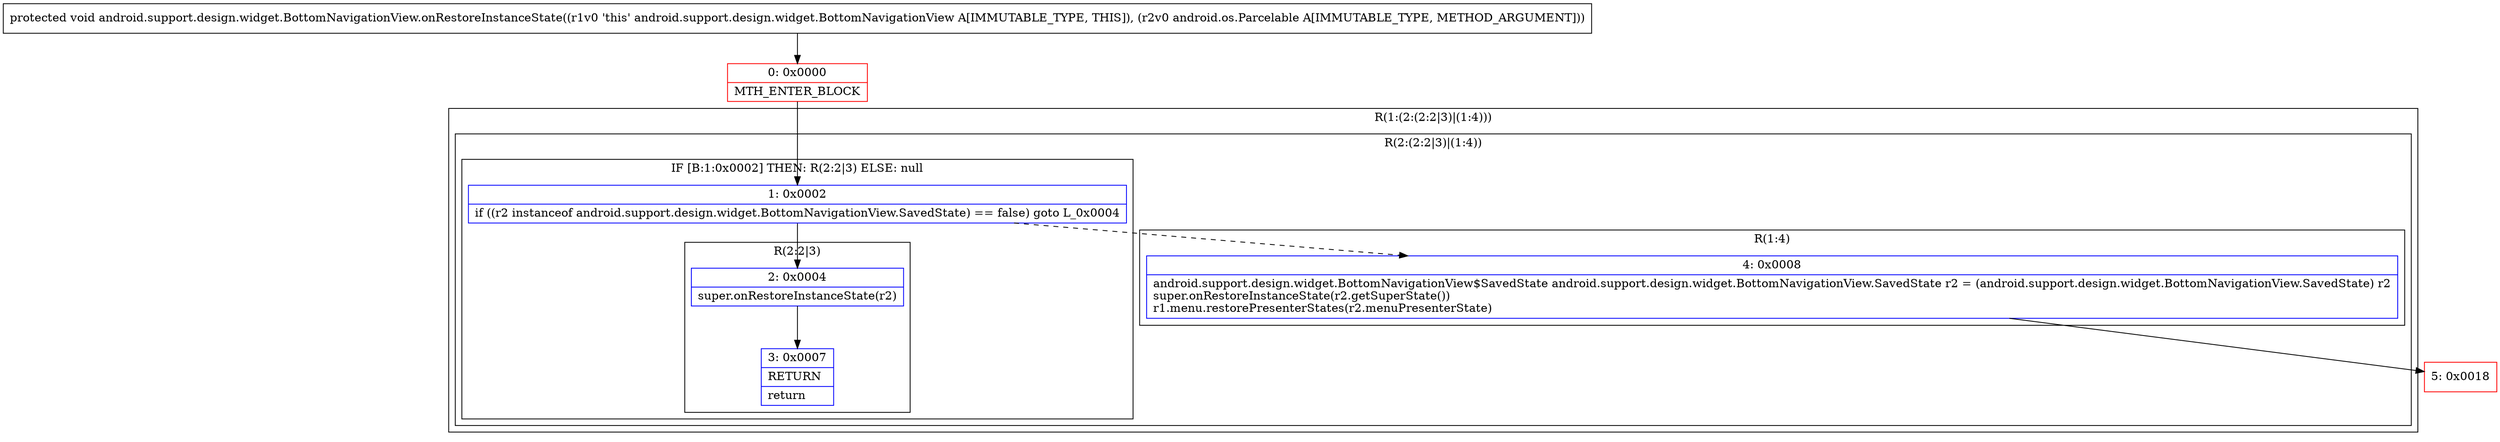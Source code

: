 digraph "CFG forandroid.support.design.widget.BottomNavigationView.onRestoreInstanceState(Landroid\/os\/Parcelable;)V" {
subgraph cluster_Region_2129406933 {
label = "R(1:(2:(2:2|3)|(1:4)))";
node [shape=record,color=blue];
subgraph cluster_Region_1972746734 {
label = "R(2:(2:2|3)|(1:4))";
node [shape=record,color=blue];
subgraph cluster_IfRegion_1238511912 {
label = "IF [B:1:0x0002] THEN: R(2:2|3) ELSE: null";
node [shape=record,color=blue];
Node_1 [shape=record,label="{1\:\ 0x0002|if ((r2 instanceof android.support.design.widget.BottomNavigationView.SavedState) == false) goto L_0x0004\l}"];
subgraph cluster_Region_1131025562 {
label = "R(2:2|3)";
node [shape=record,color=blue];
Node_2 [shape=record,label="{2\:\ 0x0004|super.onRestoreInstanceState(r2)\l}"];
Node_3 [shape=record,label="{3\:\ 0x0007|RETURN\l|return\l}"];
}
}
subgraph cluster_Region_337151042 {
label = "R(1:4)";
node [shape=record,color=blue];
Node_4 [shape=record,label="{4\:\ 0x0008|android.support.design.widget.BottomNavigationView$SavedState android.support.design.widget.BottomNavigationView.SavedState r2 = (android.support.design.widget.BottomNavigationView.SavedState) r2\lsuper.onRestoreInstanceState(r2.getSuperState())\lr1.menu.restorePresenterStates(r2.menuPresenterState)\l}"];
}
}
}
Node_0 [shape=record,color=red,label="{0\:\ 0x0000|MTH_ENTER_BLOCK\l}"];
Node_5 [shape=record,color=red,label="{5\:\ 0x0018}"];
MethodNode[shape=record,label="{protected void android.support.design.widget.BottomNavigationView.onRestoreInstanceState((r1v0 'this' android.support.design.widget.BottomNavigationView A[IMMUTABLE_TYPE, THIS]), (r2v0 android.os.Parcelable A[IMMUTABLE_TYPE, METHOD_ARGUMENT])) }"];
MethodNode -> Node_0;
Node_1 -> Node_2;
Node_1 -> Node_4[style=dashed];
Node_2 -> Node_3;
Node_4 -> Node_5;
Node_0 -> Node_1;
}

